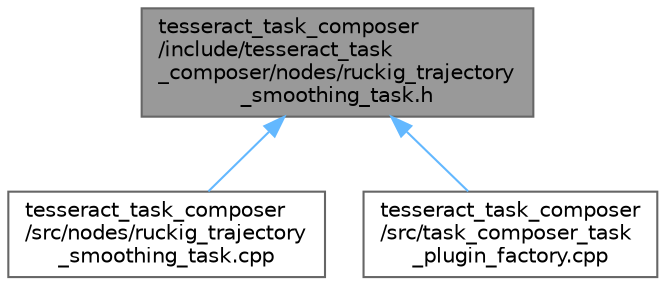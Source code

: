 digraph "tesseract_task_composer/include/tesseract_task_composer/nodes/ruckig_trajectory_smoothing_task.h"
{
 // LATEX_PDF_SIZE
  bgcolor="transparent";
  edge [fontname=Helvetica,fontsize=10,labelfontname=Helvetica,labelfontsize=10];
  node [fontname=Helvetica,fontsize=10,shape=box,height=0.2,width=0.4];
  Node1 [label="tesseract_task_composer\l/include/tesseract_task\l_composer/nodes/ruckig_trajectory\l_smoothing_task.h",height=0.2,width=0.4,color="gray40", fillcolor="grey60", style="filled", fontcolor="black",tooltip="Leveraging Ruckig to smooth trajectory."];
  Node1 -> Node2 [dir="back",color="steelblue1",style="solid"];
  Node2 [label="tesseract_task_composer\l/src/nodes/ruckig_trajectory\l_smoothing_task.cpp",height=0.2,width=0.4,color="grey40", fillcolor="white", style="filled",URL="$d6/d36/ruckig__trajectory__smoothing__task_8cpp.html",tooltip=" "];
  Node1 -> Node3 [dir="back",color="steelblue1",style="solid"];
  Node3 [label="tesseract_task_composer\l/src/task_composer_task\l_plugin_factory.cpp",height=0.2,width=0.4,color="grey40", fillcolor="white", style="filled",URL="$dc/de0/task__composer__task__plugin__factory_8cpp.html",tooltip="A task in the pipeline."];
}
